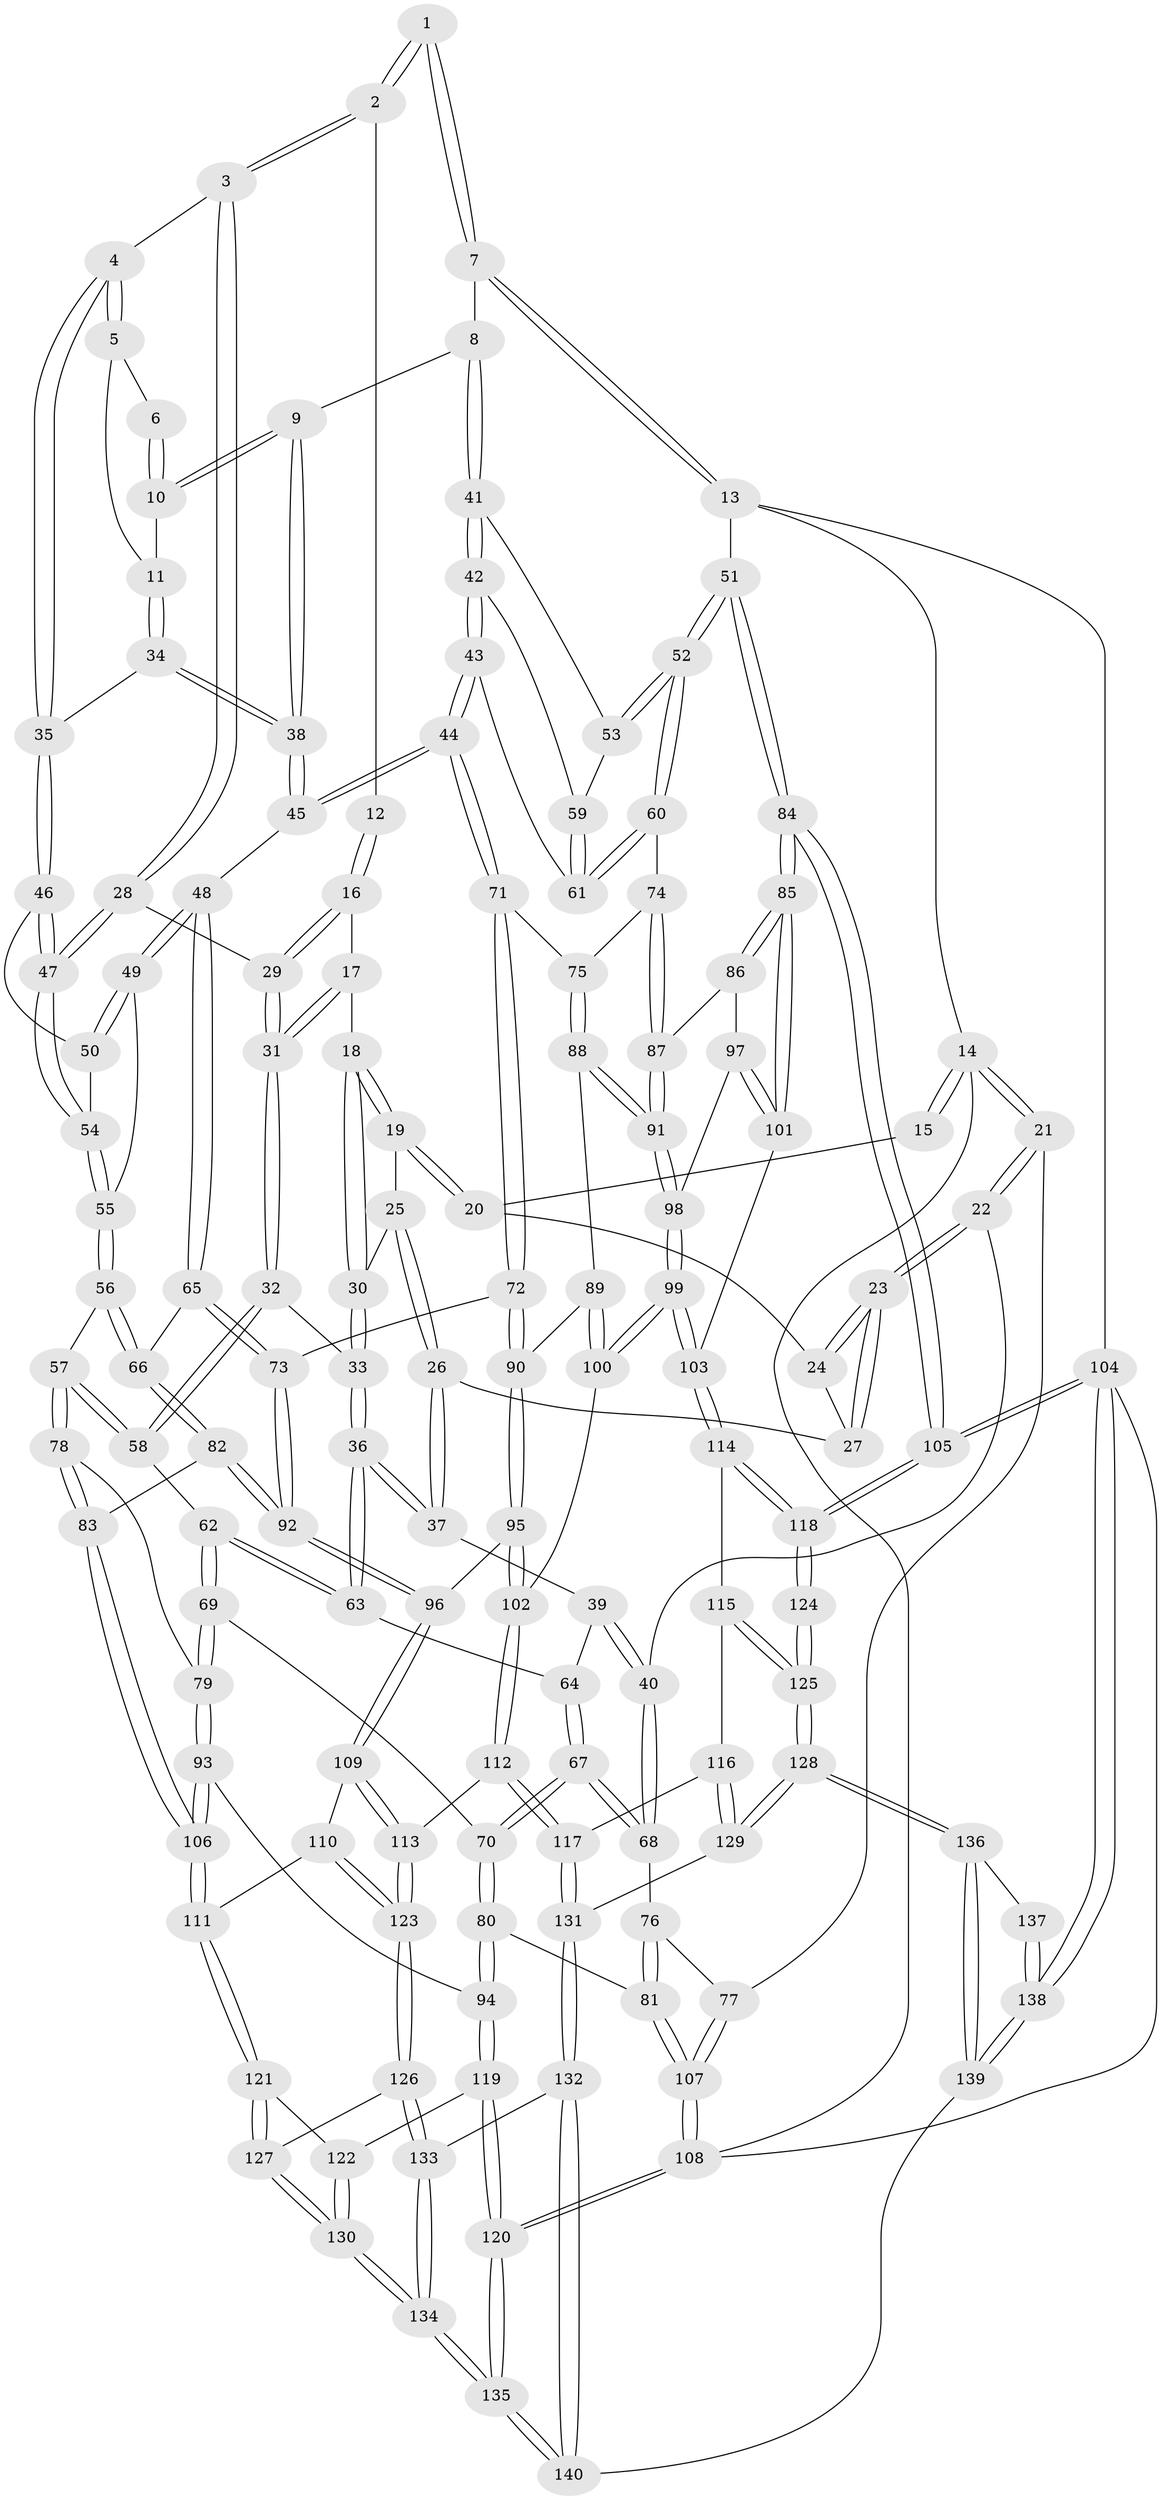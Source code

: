 // Generated by graph-tools (version 1.1) at 2025/03/03/09/25 03:03:12]
// undirected, 140 vertices, 347 edges
graph export_dot {
graph [start="1"]
  node [color=gray90,style=filled];
  1 [pos="+0.8398632905754718+0"];
  2 [pos="+0.4894092783514682+0"];
  3 [pos="+0.5356019268308088+0.02881210897460914"];
  4 [pos="+0.5667151899039046+0.08024293880597881"];
  5 [pos="+0.7340339649729859+0.051815886743632265"];
  6 [pos="+0.7587417059188871+0.01850128830637942"];
  7 [pos="+1+0"];
  8 [pos="+0.8924979089232393+0.11312689668027569"];
  9 [pos="+0.8150984390089135+0.13015105986052505"];
  10 [pos="+0.7993951558358812+0.12410752185095193"];
  11 [pos="+0.7341050265652038+0.12306833078796707"];
  12 [pos="+0.4243188277595297+0"];
  13 [pos="+1+0"];
  14 [pos="+0+0"];
  15 [pos="+0.17577211345630567+0"];
  16 [pos="+0.33107051853805214+0.08552688508821409"];
  17 [pos="+0.2776856192474896+0.1100706398571317"];
  18 [pos="+0.25646875563001764+0.1072907047141123"];
  19 [pos="+0.22808917519751076+0.07847054906598741"];
  20 [pos="+0.16031624987629994+0"];
  21 [pos="+0+0.20660016244802254"];
  22 [pos="+0+0.21363396744982724"];
  23 [pos="+0+0.15482603899602154"];
  24 [pos="+0.1590582746990097+0"];
  25 [pos="+0.2042962856766277+0.1320108311648832"];
  26 [pos="+0.13981449006322827+0.14511791571314067"];
  27 [pos="+0.13649980251811153+0.14003828766126028"];
  28 [pos="+0.38538284048574667+0.18431009662055925"];
  29 [pos="+0.3715650897335211+0.1819499764662469"];
  30 [pos="+0.2353292092203019+0.14970775654247886"];
  31 [pos="+0.302830078494818+0.2118341566477546"];
  32 [pos="+0.27961183967023434+0.23176934951878037"];
  33 [pos="+0.23334401265530655+0.230096037119266"];
  34 [pos="+0.6798651805489249+0.14922325556810276"];
  35 [pos="+0.5755850012126928+0.10104806707719033"];
  36 [pos="+0.20849031349054686+0.23803968807241582"];
  37 [pos="+0.1660153617558983+0.2182077333162611"];
  38 [pos="+0.7461414529619317+0.2995158573826714"];
  39 [pos="+0.0836412968665341+0.25492120971110066"];
  40 [pos="+0+0.24035731187309012"];
  41 [pos="+0.9033489897797534+0.19082383156280608"];
  42 [pos="+0.8277682354634447+0.26351709546648544"];
  43 [pos="+0.7566791952030916+0.31268603660040617"];
  44 [pos="+0.7564042038708256+0.31276999821332685"];
  45 [pos="+0.7468638179898567+0.3063540743688732"];
  46 [pos="+0.5644773197846379+0.15292996275849374"];
  47 [pos="+0.41383746142787975+0.2227926563881669"];
  48 [pos="+0.6202514068023565+0.32849401132027234"];
  49 [pos="+0.5714880883271108+0.26598643533976346"];
  50 [pos="+0.5618591768769663+0.20240936086918376"];
  51 [pos="+1+0.31854521223360255"];
  52 [pos="+1+0.3193068608307137"];
  53 [pos="+0.9511546967823837+0.2394224773230822"];
  54 [pos="+0.42327518689108373+0.24622321207942965"];
  55 [pos="+0.42991015411353656+0.3018356171972928"];
  56 [pos="+0.40357690487582265+0.3610950727738054"];
  57 [pos="+0.37430316488942694+0.3743734722704616"];
  58 [pos="+0.35254918205976726+0.36596215638302987"];
  59 [pos="+0.9198827988313106+0.2801177324594153"];
  60 [pos="+0.9715753535856785+0.3968534925995817"];
  61 [pos="+0.9032431767237074+0.3268911770520647"];
  62 [pos="+0.2553857002993518+0.3849455011512921"];
  63 [pos="+0.19525692250440482+0.32180805322607037"];
  64 [pos="+0.13013026778182887+0.35523612172112334"];
  65 [pos="+0.5684850162117198+0.41941366480602404"];
  66 [pos="+0.5476233977083029+0.42201177418336483"];
  67 [pos="+0.09921773141682334+0.40604657261904503"];
  68 [pos="+0.09403274974931923+0.4052539131293984"];
  69 [pos="+0.2087150432842682+0.4582235354558299"];
  70 [pos="+0.14385420686663553+0.46618319373943423"];
  71 [pos="+0.7818401211019123+0.4017517763728453"];
  72 [pos="+0.6169647703643352+0.4806812343513255"];
  73 [pos="+0.6065155684101754+0.47342001788132476"];
  74 [pos="+0.9630681820162076+0.404848496227534"];
  75 [pos="+0.7904832082417164+0.4166990522530748"];
  76 [pos="+0.07403215957571123+0.41635167523583455"];
  77 [pos="+0+0.4058196339612074"];
  78 [pos="+0.36332753744718527+0.5280813067870266"];
  79 [pos="+0.2833865743502666+0.5310217957367025"];
  80 [pos="+0.09537278771317592+0.5979458722313388"];
  81 [pos="+0+0.5822717243586575"];
  82 [pos="+0.45668829887155277+0.540168519512306"];
  83 [pos="+0.37876574001631536+0.5445146500506033"];
  84 [pos="+1+0.6828004055232635"];
  85 [pos="+1+0.6258008167554875"];
  86 [pos="+0.9657525347165345+0.5237874153998603"];
  87 [pos="+0.9415149644064575+0.47288835397142315"];
  88 [pos="+0.793942920294029+0.4659166084070642"];
  89 [pos="+0.7566686047856606+0.5055845065503732"];
  90 [pos="+0.6364571999175709+0.5056690224083062"];
  91 [pos="+0.8519726457419351+0.5157670667197234"];
  92 [pos="+0.5242030498321024+0.5933759505498105"];
  93 [pos="+0.18778192537631425+0.6425006574189759"];
  94 [pos="+0.15393742079761993+0.6541213960921504"];
  95 [pos="+0.6406817067838565+0.5351741902278435"];
  96 [pos="+0.5498067002354077+0.6472492839409457"];
  97 [pos="+0.9082168983409644+0.5519194020769912"];
  98 [pos="+0.8545677028837961+0.5261051772223799"];
  99 [pos="+0.829656010812836+0.660571472154023"];
  100 [pos="+0.7356762923944387+0.6372418419552857"];
  101 [pos="+0.9461610502598727+0.6284578248949748"];
  102 [pos="+0.7171194653048076+0.6421990757891047"];
  103 [pos="+0.8353270233656171+0.6656720700592358"];
  104 [pos="+1+1"];
  105 [pos="+1+0.8123519520682461"];
  106 [pos="+0.3728426860250972+0.6885458609517836"];
  107 [pos="+0+0.5938774492701434"];
  108 [pos="+0+1"];
  109 [pos="+0.5545502879869755+0.6813379967045914"];
  110 [pos="+0.41728992160330536+0.7033603584337561"];
  111 [pos="+0.37774416624337986+0.6981627941540183"];
  112 [pos="+0.6320368906945372+0.7178399064116736"];
  113 [pos="+0.5731302328880901+0.6966132162326208"];
  114 [pos="+0.8394282002263184+0.6866248123781862"];
  115 [pos="+0.831650284700444+0.7290134834286004"];
  116 [pos="+0.8161157161269145+0.7488366358302764"];
  117 [pos="+0.6516131729813058+0.7714547738390267"];
  118 [pos="+1+0.8198507633726425"];
  119 [pos="+0.14974048502511408+0.7422517052992256"];
  120 [pos="+0+1"];
  121 [pos="+0.358338293415959+0.7409309403291924"];
  122 [pos="+0.2526822253167149+0.7617730758799902"];
  123 [pos="+0.48988301899098674+0.8370132365345867"];
  124 [pos="+1+0.8302158437249687"];
  125 [pos="+0.8894770356156106+0.8072032445580541"];
  126 [pos="+0.48664661021053224+0.8641953463582073"];
  127 [pos="+0.35889971921878827+0.8129905657359123"];
  128 [pos="+0.7823184715310296+0.9107224238734779"];
  129 [pos="+0.7682431671075791+0.8906493476930114"];
  130 [pos="+0.29556073310978587+0.9083751564417465"];
  131 [pos="+0.6595249576019849+0.8237087503233436"];
  132 [pos="+0.5662647184672076+0.9089710329019935"];
  133 [pos="+0.49542855549064113+0.8828814091249868"];
  134 [pos="+0.1706738928253271+1"];
  135 [pos="+0.14299385069779397+1"];
  136 [pos="+0.79785635073009+0.9543034886322594"];
  137 [pos="+0.9088830546347524+0.9052385148306542"];
  138 [pos="+1+1"];
  139 [pos="+0.7762139769762739+1"];
  140 [pos="+0.6286477796169974+1"];
  1 -- 2;
  1 -- 2;
  1 -- 7;
  1 -- 7;
  2 -- 3;
  2 -- 3;
  2 -- 12;
  3 -- 4;
  3 -- 28;
  3 -- 28;
  4 -- 5;
  4 -- 5;
  4 -- 35;
  4 -- 35;
  5 -- 6;
  5 -- 11;
  6 -- 10;
  6 -- 10;
  7 -- 8;
  7 -- 13;
  7 -- 13;
  8 -- 9;
  8 -- 41;
  8 -- 41;
  9 -- 10;
  9 -- 10;
  9 -- 38;
  9 -- 38;
  10 -- 11;
  11 -- 34;
  11 -- 34;
  12 -- 16;
  12 -- 16;
  13 -- 14;
  13 -- 51;
  13 -- 104;
  14 -- 15;
  14 -- 15;
  14 -- 21;
  14 -- 21;
  14 -- 108;
  15 -- 20;
  16 -- 17;
  16 -- 29;
  16 -- 29;
  17 -- 18;
  17 -- 31;
  17 -- 31;
  18 -- 19;
  18 -- 19;
  18 -- 30;
  18 -- 30;
  19 -- 20;
  19 -- 20;
  19 -- 25;
  20 -- 24;
  21 -- 22;
  21 -- 22;
  21 -- 77;
  22 -- 23;
  22 -- 23;
  22 -- 40;
  23 -- 24;
  23 -- 24;
  23 -- 27;
  23 -- 27;
  24 -- 27;
  25 -- 26;
  25 -- 26;
  25 -- 30;
  26 -- 27;
  26 -- 37;
  26 -- 37;
  28 -- 29;
  28 -- 47;
  28 -- 47;
  29 -- 31;
  29 -- 31;
  30 -- 33;
  30 -- 33;
  31 -- 32;
  31 -- 32;
  32 -- 33;
  32 -- 58;
  32 -- 58;
  33 -- 36;
  33 -- 36;
  34 -- 35;
  34 -- 38;
  34 -- 38;
  35 -- 46;
  35 -- 46;
  36 -- 37;
  36 -- 37;
  36 -- 63;
  36 -- 63;
  37 -- 39;
  38 -- 45;
  38 -- 45;
  39 -- 40;
  39 -- 40;
  39 -- 64;
  40 -- 68;
  40 -- 68;
  41 -- 42;
  41 -- 42;
  41 -- 53;
  42 -- 43;
  42 -- 43;
  42 -- 59;
  43 -- 44;
  43 -- 44;
  43 -- 61;
  44 -- 45;
  44 -- 45;
  44 -- 71;
  44 -- 71;
  45 -- 48;
  46 -- 47;
  46 -- 47;
  46 -- 50;
  47 -- 54;
  47 -- 54;
  48 -- 49;
  48 -- 49;
  48 -- 65;
  48 -- 65;
  49 -- 50;
  49 -- 50;
  49 -- 55;
  50 -- 54;
  51 -- 52;
  51 -- 52;
  51 -- 84;
  51 -- 84;
  52 -- 53;
  52 -- 53;
  52 -- 60;
  52 -- 60;
  53 -- 59;
  54 -- 55;
  54 -- 55;
  55 -- 56;
  55 -- 56;
  56 -- 57;
  56 -- 66;
  56 -- 66;
  57 -- 58;
  57 -- 58;
  57 -- 78;
  57 -- 78;
  58 -- 62;
  59 -- 61;
  59 -- 61;
  60 -- 61;
  60 -- 61;
  60 -- 74;
  62 -- 63;
  62 -- 63;
  62 -- 69;
  62 -- 69;
  63 -- 64;
  64 -- 67;
  64 -- 67;
  65 -- 66;
  65 -- 73;
  65 -- 73;
  66 -- 82;
  66 -- 82;
  67 -- 68;
  67 -- 68;
  67 -- 70;
  67 -- 70;
  68 -- 76;
  69 -- 70;
  69 -- 79;
  69 -- 79;
  70 -- 80;
  70 -- 80;
  71 -- 72;
  71 -- 72;
  71 -- 75;
  72 -- 73;
  72 -- 90;
  72 -- 90;
  73 -- 92;
  73 -- 92;
  74 -- 75;
  74 -- 87;
  74 -- 87;
  75 -- 88;
  75 -- 88;
  76 -- 77;
  76 -- 81;
  76 -- 81;
  77 -- 107;
  77 -- 107;
  78 -- 79;
  78 -- 83;
  78 -- 83;
  79 -- 93;
  79 -- 93;
  80 -- 81;
  80 -- 94;
  80 -- 94;
  81 -- 107;
  81 -- 107;
  82 -- 83;
  82 -- 92;
  82 -- 92;
  83 -- 106;
  83 -- 106;
  84 -- 85;
  84 -- 85;
  84 -- 105;
  84 -- 105;
  85 -- 86;
  85 -- 86;
  85 -- 101;
  85 -- 101;
  86 -- 87;
  86 -- 97;
  87 -- 91;
  87 -- 91;
  88 -- 89;
  88 -- 91;
  88 -- 91;
  89 -- 90;
  89 -- 100;
  89 -- 100;
  90 -- 95;
  90 -- 95;
  91 -- 98;
  91 -- 98;
  92 -- 96;
  92 -- 96;
  93 -- 94;
  93 -- 106;
  93 -- 106;
  94 -- 119;
  94 -- 119;
  95 -- 96;
  95 -- 102;
  95 -- 102;
  96 -- 109;
  96 -- 109;
  97 -- 98;
  97 -- 101;
  97 -- 101;
  98 -- 99;
  98 -- 99;
  99 -- 100;
  99 -- 100;
  99 -- 103;
  99 -- 103;
  100 -- 102;
  101 -- 103;
  102 -- 112;
  102 -- 112;
  103 -- 114;
  103 -- 114;
  104 -- 105;
  104 -- 105;
  104 -- 138;
  104 -- 138;
  104 -- 108;
  105 -- 118;
  105 -- 118;
  106 -- 111;
  106 -- 111;
  107 -- 108;
  107 -- 108;
  108 -- 120;
  108 -- 120;
  109 -- 110;
  109 -- 113;
  109 -- 113;
  110 -- 111;
  110 -- 123;
  110 -- 123;
  111 -- 121;
  111 -- 121;
  112 -- 113;
  112 -- 117;
  112 -- 117;
  113 -- 123;
  113 -- 123;
  114 -- 115;
  114 -- 118;
  114 -- 118;
  115 -- 116;
  115 -- 125;
  115 -- 125;
  116 -- 117;
  116 -- 129;
  116 -- 129;
  117 -- 131;
  117 -- 131;
  118 -- 124;
  118 -- 124;
  119 -- 120;
  119 -- 120;
  119 -- 122;
  120 -- 135;
  120 -- 135;
  121 -- 122;
  121 -- 127;
  121 -- 127;
  122 -- 130;
  122 -- 130;
  123 -- 126;
  123 -- 126;
  124 -- 125;
  124 -- 125;
  125 -- 128;
  125 -- 128;
  126 -- 127;
  126 -- 133;
  126 -- 133;
  127 -- 130;
  127 -- 130;
  128 -- 129;
  128 -- 129;
  128 -- 136;
  128 -- 136;
  129 -- 131;
  130 -- 134;
  130 -- 134;
  131 -- 132;
  131 -- 132;
  132 -- 133;
  132 -- 140;
  132 -- 140;
  133 -- 134;
  133 -- 134;
  134 -- 135;
  134 -- 135;
  135 -- 140;
  135 -- 140;
  136 -- 137;
  136 -- 139;
  136 -- 139;
  137 -- 138;
  137 -- 138;
  138 -- 139;
  138 -- 139;
  139 -- 140;
}
